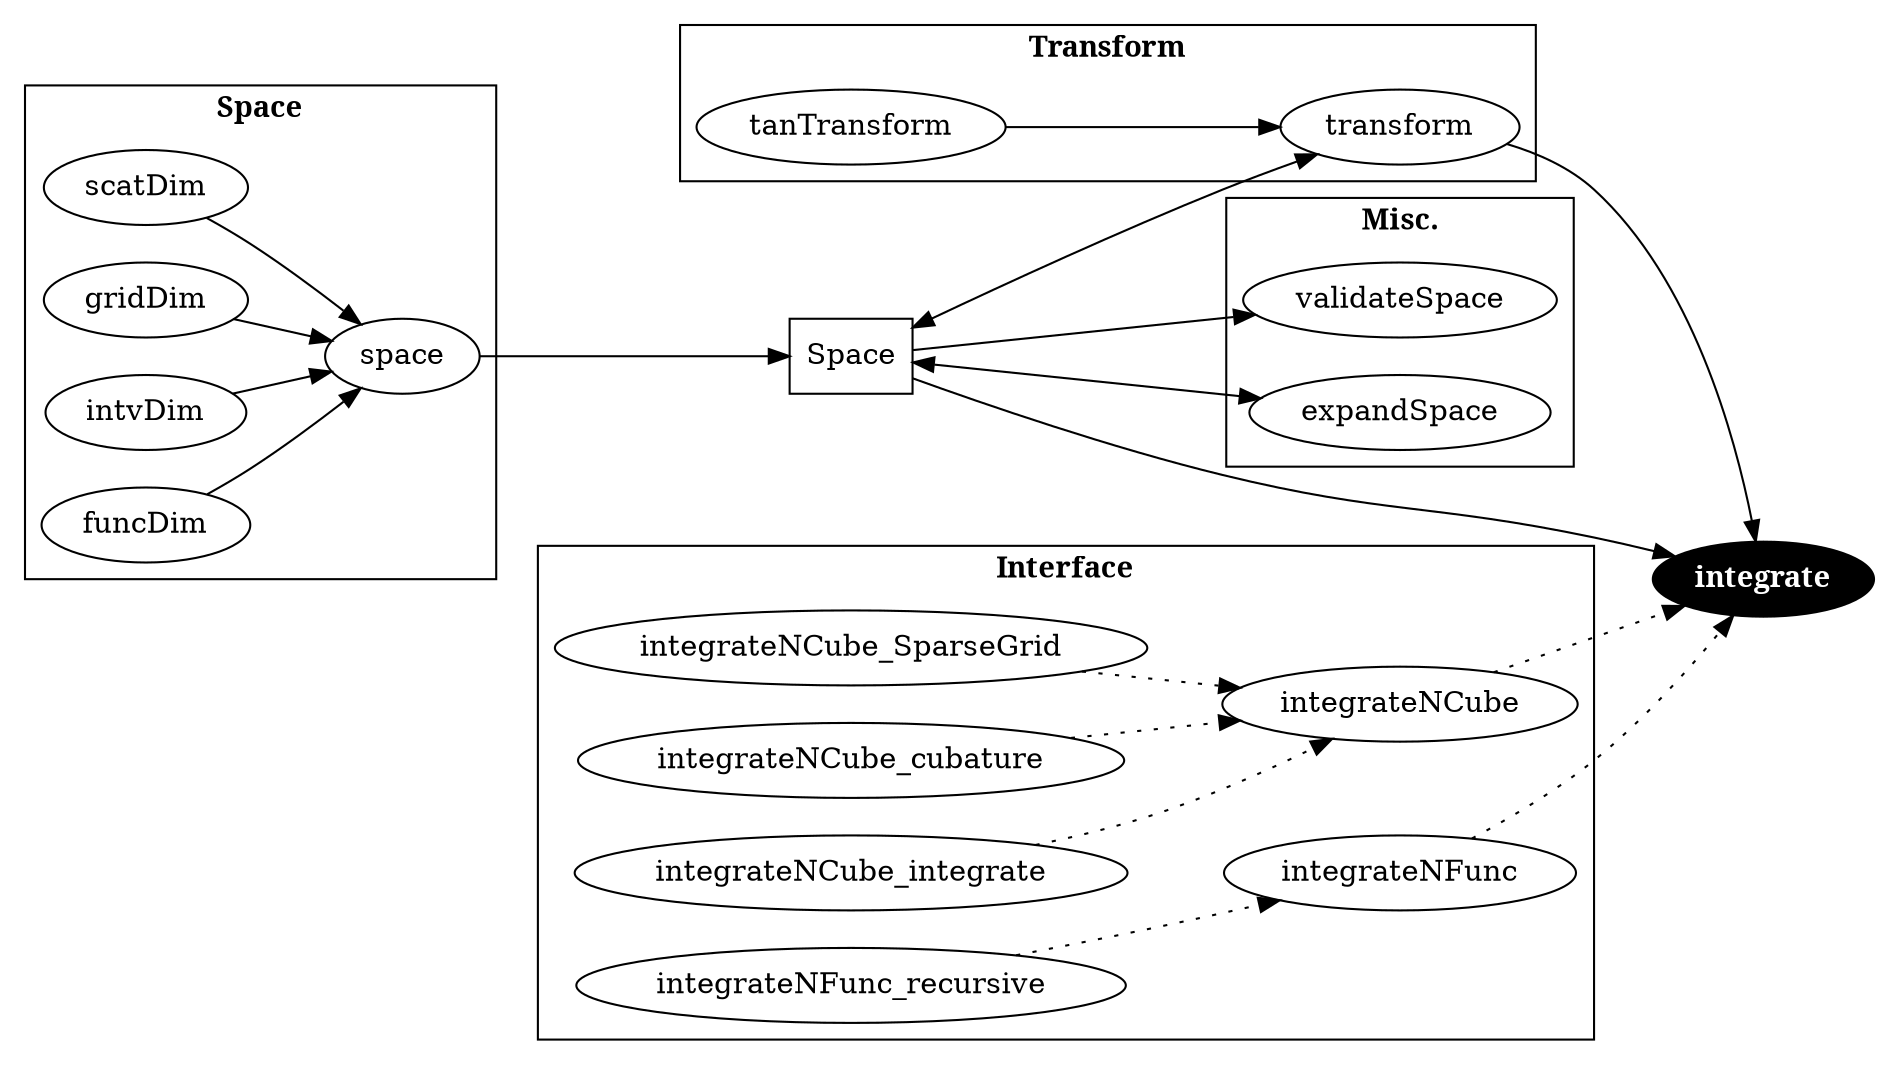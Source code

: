digraph {
    rankdir = LR

    subgraph cluster_space {
        label = "Space"
        fontname = bold
        {scatDim; gridDim; intvDim; funcDim} -> space
    }

    Space [shape=box]

    space -> Space

    subgraph cluster_space_transform {
        label = "Transform"
        fontname = bold
        tanTransform -> transform
    }

    Space -> transform [dir=both]

    subgraph cluster_space_misc {
        label = "Misc."
        fontname = bold
        validateSpace
        expandSpace
    }

    Space -> validateSpace
    Space -> expandSpace [dir=both]

    subgraph cluster_interface {
        label = "Interface"
        fontname = bold
        {integrateNCube_SparseGrid; integrateNCube_cubature; integrateNCube_integrate} -> integrateNCube [style=dotted]
        integrateNFunc_recursive -> integrateNFunc [style=dotted]
    }

    integrate [style=filled; fillcolor=black; fontcolor=white, fontname=bold]

    transform -> integrate
    Space -> integrate
    {integrateNCube; integrateNFunc} -> integrate [style=dotted]
}
